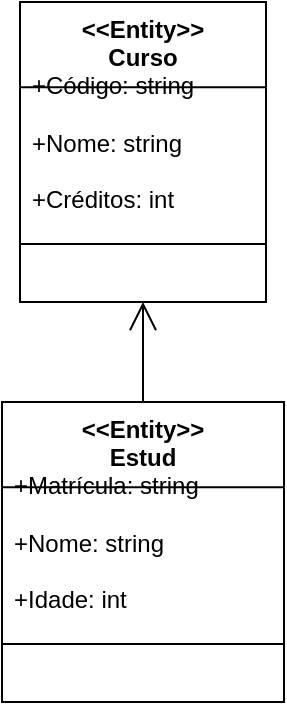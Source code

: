 <mxfile version="24.7.8">
  <diagram name="Página-1" id="LF2VxWb6z4Gv6y3oNAHd">
    <mxGraphModel>
      <root>
        <mxCell id="0" />
        <mxCell id="1" parent="0" />
        <mxCell id="2" value="&lt;&lt;Entity&gt;&gt;&#xa;Curso" style="swimlane;fontStyle=1;align=center;verticalAlign=top;childLayout=stackLayout;horizontal=1;startSize=42.6;horizontalStack=0;resizeParent=1;resizeParentMax=0;resizeLast=0;collapsible=0;marginBottom=0;" vertex="1" parent="1">
          <mxGeometry x="17" y="8" width="123" height="150" as="geometry" />
        </mxCell>
        <mxCell id="3" value="+Código: string" style="text;strokeColor=none;fillColor=none;align=left;verticalAlign=top;spacingLeft=4;spacingRight=4;overflow=hidden;rotatable=0;points=[[0,0.5],[1,0.5]];portConstraint=eastwest;" vertex="1" parent="2">
          <mxGeometry y="28" width="123" height="28" as="geometry" />
        </mxCell>
        <mxCell id="4" value="+Nome: string" style="text;strokeColor=none;fillColor=none;align=left;verticalAlign=top;spacingLeft=4;spacingRight=4;overflow=hidden;rotatable=0;points=[[0,0.5],[1,0.5]];portConstraint=eastwest;" vertex="1" parent="2">
          <mxGeometry y="57" width="123" height="28" as="geometry" />
        </mxCell>
        <mxCell id="5" value="+Créditos: int" style="text;strokeColor=none;fillColor=none;align=left;verticalAlign=top;spacingLeft=4;spacingRight=4;overflow=hidden;rotatable=0;points=[[0,0.5],[1,0.5]];portConstraint=eastwest;" vertex="1" parent="2">
          <mxGeometry y="85" width="123" height="28" as="geometry" />
        </mxCell>
        <mxCell id="6" style="line;strokeWidth=1;fillColor=none;align=left;verticalAlign=middle;spacingTop=-1;spacingLeft=3;spacingRight=3;rotatable=0;labelPosition=right;points=[];portConstraint=eastwest;strokeColor=inherit;" vertex="1" parent="2">
          <mxGeometry y="114" width="123" height="14" as="geometry" />
        </mxCell>
        <mxCell id="7" value="&lt;&lt;Entity&gt;&gt;&#xa;Estud" style="swimlane;fontStyle=1;align=center;verticalAlign=top;childLayout=stackLayout;horizontal=1;startSize=42.6;horizontalStack=0;resizeParent=1;resizeParentMax=0;resizeLast=0;collapsible=0;marginBottom=0;" vertex="1" parent="1">
          <mxGeometry x="8" y="208" width="141" height="150" as="geometry" />
        </mxCell>
        <mxCell id="8" value="+Matrícula: string" style="text;strokeColor=none;fillColor=none;align=left;verticalAlign=top;spacingLeft=4;spacingRight=4;overflow=hidden;rotatable=0;points=[[0,0.5],[1,0.5]];portConstraint=eastwest;" vertex="1" parent="7">
          <mxGeometry y="28" width="141" height="28" as="geometry" />
        </mxCell>
        <mxCell id="9" value="+Nome: string" style="text;strokeColor=none;fillColor=none;align=left;verticalAlign=top;spacingLeft=4;spacingRight=4;overflow=hidden;rotatable=0;points=[[0,0.5],[1,0.5]];portConstraint=eastwest;" vertex="1" parent="7">
          <mxGeometry y="57" width="141" height="28" as="geometry" />
        </mxCell>
        <mxCell id="10" value="+Idade: int" style="text;strokeColor=none;fillColor=none;align=left;verticalAlign=top;spacingLeft=4;spacingRight=4;overflow=hidden;rotatable=0;points=[[0,0.5],[1,0.5]];portConstraint=eastwest;" vertex="1" parent="7">
          <mxGeometry y="85" width="141" height="28" as="geometry" />
        </mxCell>
        <mxCell id="11" style="line;strokeWidth=1;fillColor=none;align=left;verticalAlign=middle;spacingTop=-1;spacingLeft=3;spacingRight=3;rotatable=0;labelPosition=right;points=[];portConstraint=eastwest;strokeColor=inherit;" vertex="1" parent="7">
          <mxGeometry y="114" width="141" height="14" as="geometry" />
        </mxCell>
        <mxCell id="12" value="" style="curved=1;startArrow=open;startSize=12;endArrow=none;exitX=0.5;exitY=1;entryX=0.5;entryY=0;" edge="1" parent="1" source="2" target="7">
          <mxGeometry relative="1" as="geometry">
            <Array as="points" />
          </mxGeometry>
        </mxCell>
      </root>
    </mxGraphModel>
  </diagram>
</mxfile>
